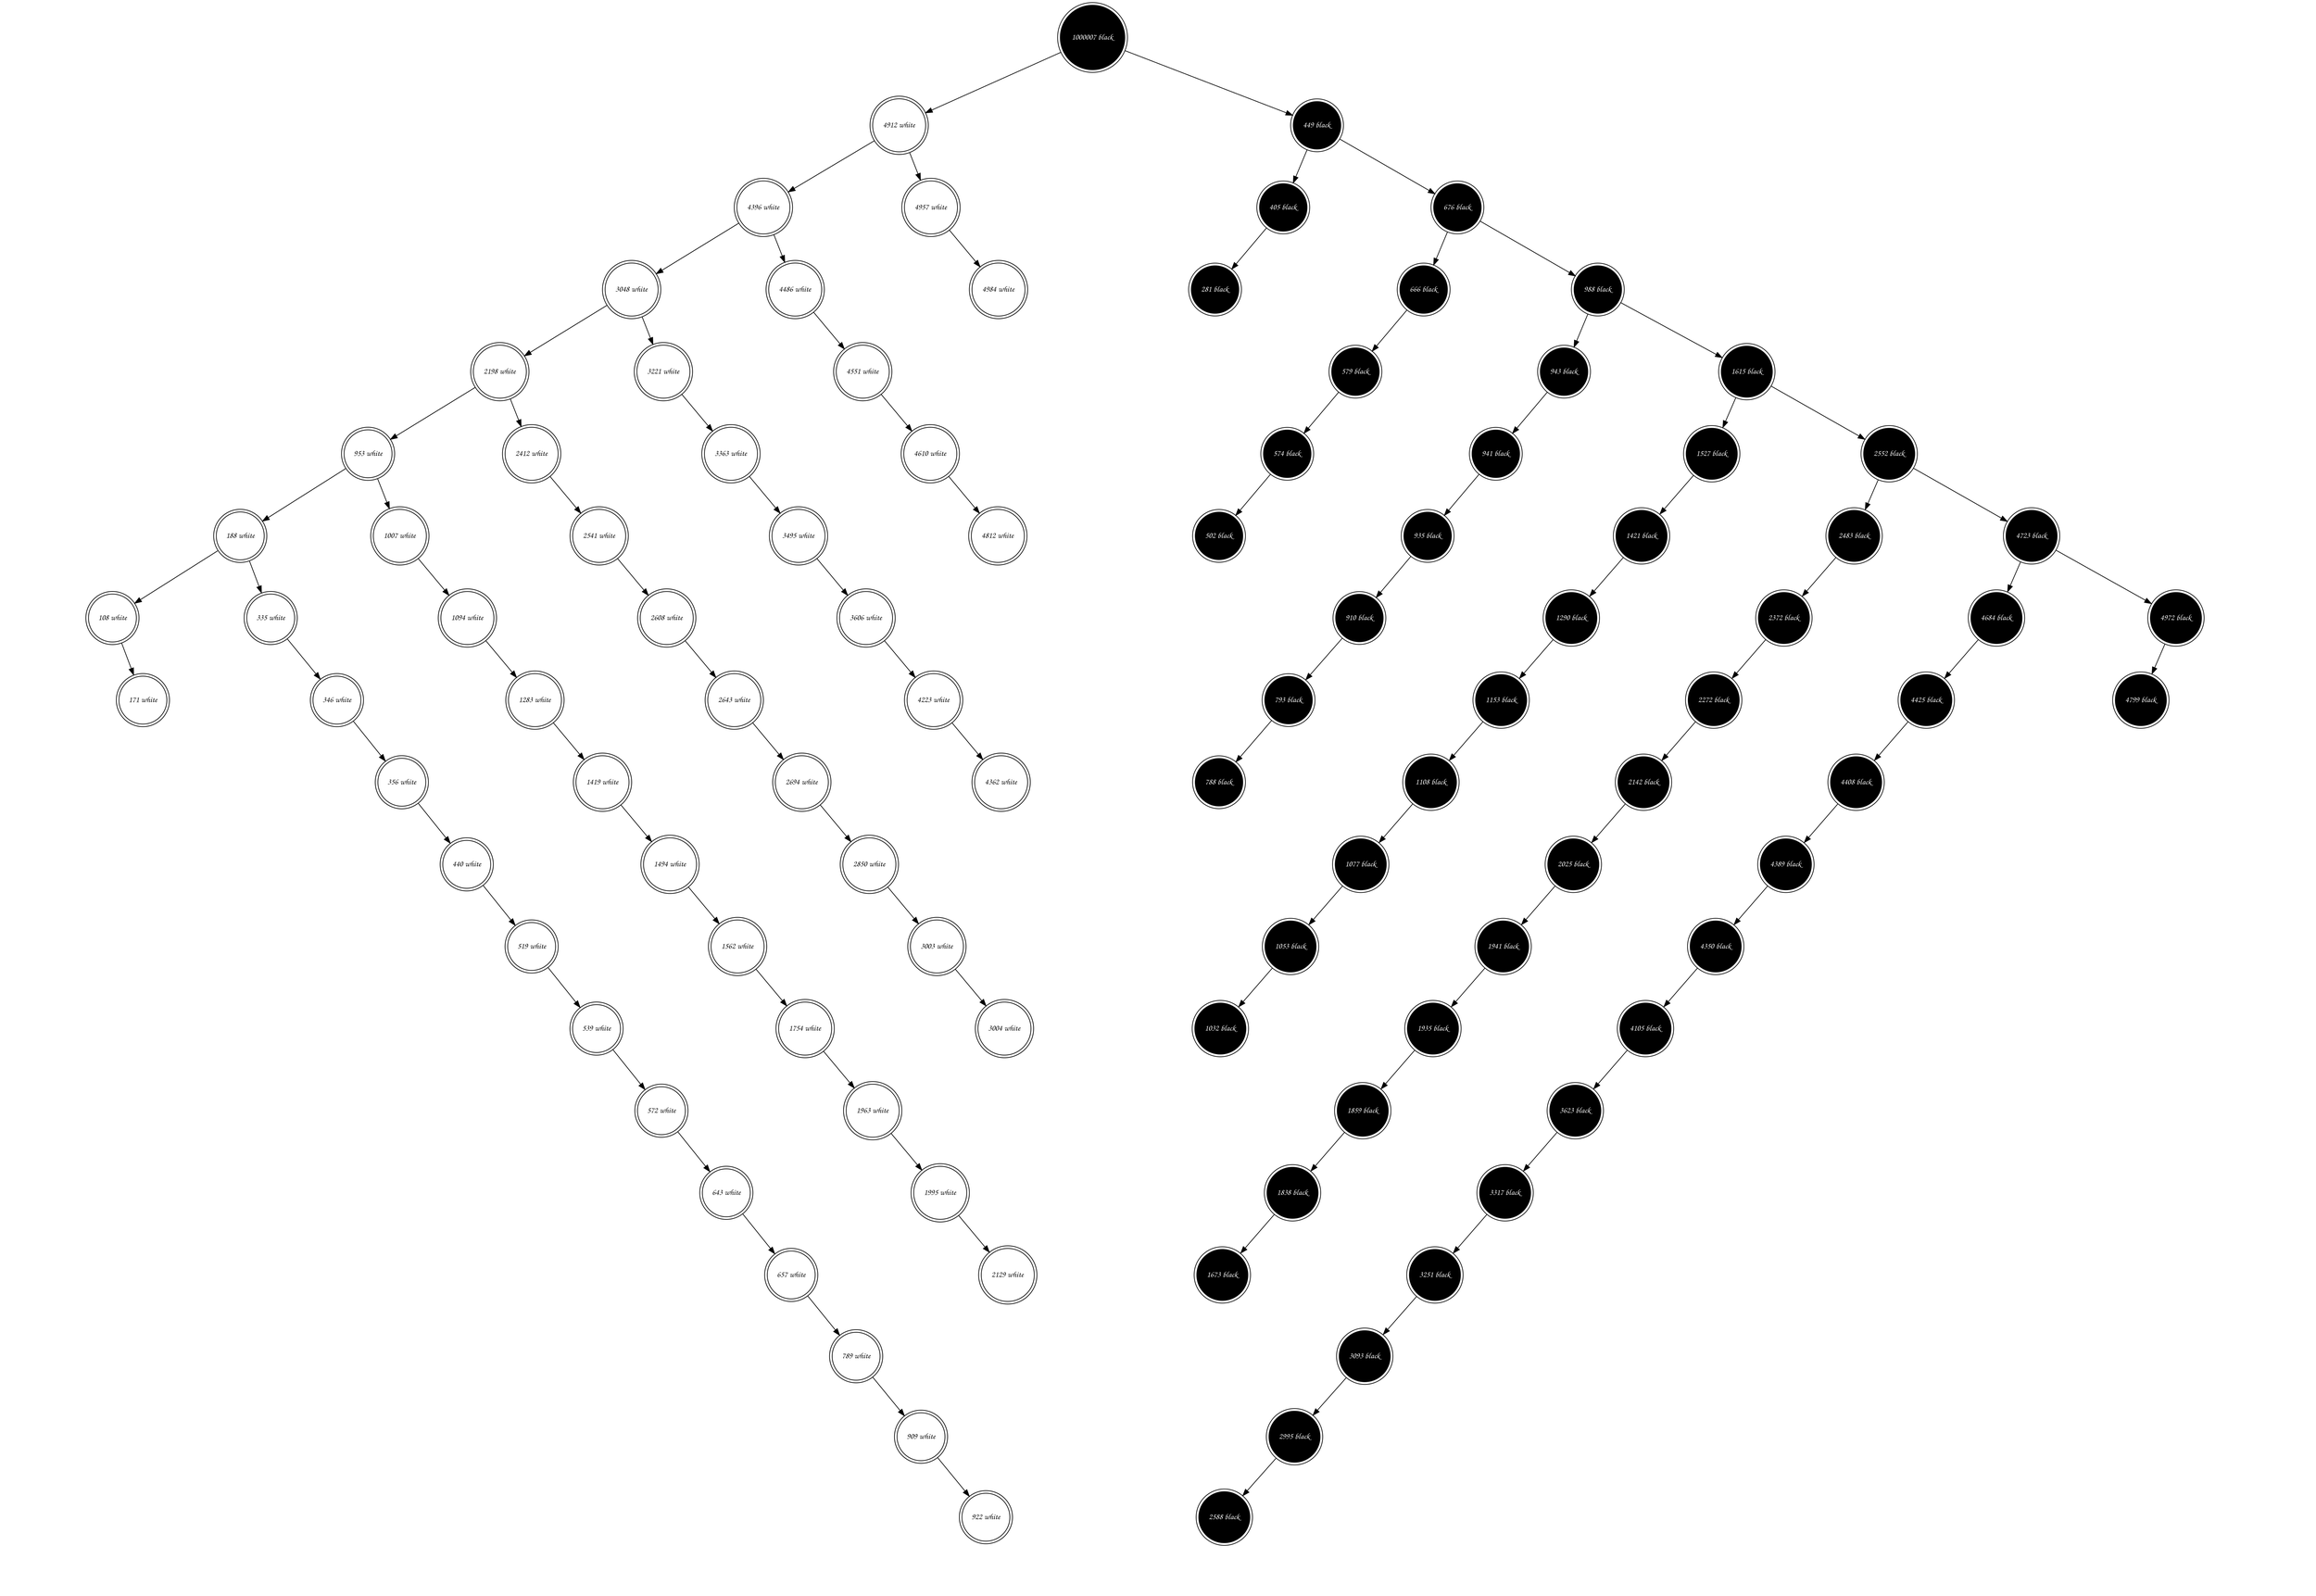 digraph arbre {
	ordering = out;
	splines = false;
	"1000007 black" [style=filled, fillcolor="black", fontcolor="white", fontsize=12, shape=doublecircle, fontname="Comic Sans MS"];
	"4912 white" [style=filled, fillcolor="white", fontcolor="black", fontsize=12, shape=doublecircle, fontname="Comic Sans MS"];
	"1000007 black" -> "4912 white";
  "NIL0" [style=invis];
  "1000007 black" -> "NIL0" [style=invis];
	"449 black" [style=filled, fillcolor="black", fontcolor="white", fontsize=12, shape=doublecircle, fontname="Comic Sans MS"];
	"1000007 black" -> "449 black";
	"4912 white" [style=filled, fillcolor="white", fontcolor="black", fontsize=12, shape=doublecircle, fontname="Comic Sans MS"];
	"4396 white" [style=filled, fillcolor="white", fontcolor="black", fontsize=12, shape=doublecircle, fontname="Comic Sans MS"];
	"4912 white" -> "4396 white";
  "NIL1" [style=invis];
  "4912 white" -> "NIL1" [style=invis];
	"4957 white" [style=filled, fillcolor="white", fontcolor="black", fontsize=12, shape=doublecircle, fontname="Comic Sans MS"];
	"4912 white" -> "4957 white";
	"4396 white" [style=filled, fillcolor="white", fontcolor="black", fontsize=12, shape=doublecircle, fontname="Comic Sans MS"];
	"3048 white" [style=filled, fillcolor="white", fontcolor="black", fontsize=12, shape=doublecircle, fontname="Comic Sans MS"];
	"4396 white" -> "3048 white";
  "NIL2" [style=invis];
  "4396 white" -> "NIL2" [style=invis];
	"4486 white" [style=filled, fillcolor="white", fontcolor="black", fontsize=12, shape=doublecircle, fontname="Comic Sans MS"];
	"4396 white" -> "4486 white";
	"3048 white" [style=filled, fillcolor="white", fontcolor="black", fontsize=12, shape=doublecircle, fontname="Comic Sans MS"];
	"2198 white" [style=filled, fillcolor="white", fontcolor="black", fontsize=12, shape=doublecircle, fontname="Comic Sans MS"];
	"3048 white" -> "2198 white";
  "NIL3" [style=invis];
  "3048 white" -> "NIL3" [style=invis];
	"3221 white" [style=filled, fillcolor="white", fontcolor="black", fontsize=12, shape=doublecircle, fontname="Comic Sans MS"];
	"3048 white" -> "3221 white";
	"2198 white" [style=filled, fillcolor="white", fontcolor="black", fontsize=12, shape=doublecircle, fontname="Comic Sans MS"];
	"953 white" [style=filled, fillcolor="white", fontcolor="black", fontsize=12, shape=doublecircle, fontname="Comic Sans MS"];
	"2198 white" -> "953 white";
  "NIL4" [style=invis];
  "2198 white" -> "NIL4" [style=invis];
	"2412 white" [style=filled, fillcolor="white", fontcolor="black", fontsize=12, shape=doublecircle, fontname="Comic Sans MS"];
	"2198 white" -> "2412 white";
	"953 white" [style=filled, fillcolor="white", fontcolor="black", fontsize=12, shape=doublecircle, fontname="Comic Sans MS"];
	"188 white" [style=filled, fillcolor="white", fontcolor="black", fontsize=12, shape=doublecircle, fontname="Comic Sans MS"];
	"953 white" -> "188 white";
  "NIL5" [style=invis];
  "953 white" -> "NIL5" [style=invis];
	"1007 white" [style=filled, fillcolor="white", fontcolor="black", fontsize=12, shape=doublecircle, fontname="Comic Sans MS"];
	"953 white" -> "1007 white";
	"188 white" [style=filled, fillcolor="white", fontcolor="black", fontsize=12, shape=doublecircle, fontname="Comic Sans MS"];
	"108 white" [style=filled, fillcolor="white", fontcolor="black", fontsize=12, shape=doublecircle, fontname="Comic Sans MS"];
	"188 white" -> "108 white";
  "NIL6" [style=invis];
  "188 white" -> "NIL6" [style=invis];
	"335 white" [style=filled, fillcolor="white", fontcolor="black", fontsize=12, shape=doublecircle, fontname="Comic Sans MS"];
	"188 white" -> "335 white";
	"108 white" [style=filled, fillcolor="white", fontcolor="black", fontsize=12, shape=doublecircle, fontname="Comic Sans MS"];
	"NIL7" [style=invis];
	"108 white" -> "NIL7" [style=invis];
  "NIL8" [style=invis];
  "108 white" -> "NIL8" [style=invis];
	"171 white" [style=filled, fillcolor="white", fontcolor="black", fontsize=12, shape=doublecircle, fontname="Comic Sans MS"];
	"108 white" -> "171 white";
	"171 white" [style=filled, fillcolor="white", fontcolor="black", fontsize=12, shape=doublecircle, fontname="Comic Sans MS"];
	"NIL9" [style=invis];
	"171 white" -> "NIL9" [style=invis];
  "NIL10" [style=invis];
  "171 white" -> "NIL10" [style=invis];
"NIL11" [style=invis];
"171 white" -> "NIL11" [style=invis];
	"335 white" [style=filled, fillcolor="white", fontcolor="black", fontsize=12, shape=doublecircle, fontname="Comic Sans MS"];
	"NIL12" [style=invis];
	"335 white" -> "NIL12" [style=invis];
  "NIL13" [style=invis];
  "335 white" -> "NIL13" [style=invis];
	"346 white" [style=filled, fillcolor="white", fontcolor="black", fontsize=12, shape=doublecircle, fontname="Comic Sans MS"];
	"335 white" -> "346 white";
	"346 white" [style=filled, fillcolor="white", fontcolor="black", fontsize=12, shape=doublecircle, fontname="Comic Sans MS"];
	"NIL14" [style=invis];
	"346 white" -> "NIL14" [style=invis];
  "NIL15" [style=invis];
  "346 white" -> "NIL15" [style=invis];
	"356 white" [style=filled, fillcolor="white", fontcolor="black", fontsize=12, shape=doublecircle, fontname="Comic Sans MS"];
	"346 white" -> "356 white";
	"356 white" [style=filled, fillcolor="white", fontcolor="black", fontsize=12, shape=doublecircle, fontname="Comic Sans MS"];
	"NIL16" [style=invis];
	"356 white" -> "NIL16" [style=invis];
  "NIL17" [style=invis];
  "356 white" -> "NIL17" [style=invis];
	"440 white" [style=filled, fillcolor="white", fontcolor="black", fontsize=12, shape=doublecircle, fontname="Comic Sans MS"];
	"356 white" -> "440 white";
	"440 white" [style=filled, fillcolor="white", fontcolor="black", fontsize=12, shape=doublecircle, fontname="Comic Sans MS"];
	"NIL18" [style=invis];
	"440 white" -> "NIL18" [style=invis];
  "NIL19" [style=invis];
  "440 white" -> "NIL19" [style=invis];
	"519 white" [style=filled, fillcolor="white", fontcolor="black", fontsize=12, shape=doublecircle, fontname="Comic Sans MS"];
	"440 white" -> "519 white";
	"519 white" [style=filled, fillcolor="white", fontcolor="black", fontsize=12, shape=doublecircle, fontname="Comic Sans MS"];
	"NIL20" [style=invis];
	"519 white" -> "NIL20" [style=invis];
  "NIL21" [style=invis];
  "519 white" -> "NIL21" [style=invis];
	"539 white" [style=filled, fillcolor="white", fontcolor="black", fontsize=12, shape=doublecircle, fontname="Comic Sans MS"];
	"519 white" -> "539 white";
	"539 white" [style=filled, fillcolor="white", fontcolor="black", fontsize=12, shape=doublecircle, fontname="Comic Sans MS"];
	"NIL22" [style=invis];
	"539 white" -> "NIL22" [style=invis];
  "NIL23" [style=invis];
  "539 white" -> "NIL23" [style=invis];
	"572 white" [style=filled, fillcolor="white", fontcolor="black", fontsize=12, shape=doublecircle, fontname="Comic Sans MS"];
	"539 white" -> "572 white";
	"572 white" [style=filled, fillcolor="white", fontcolor="black", fontsize=12, shape=doublecircle, fontname="Comic Sans MS"];
	"NIL24" [style=invis];
	"572 white" -> "NIL24" [style=invis];
  "NIL25" [style=invis];
  "572 white" -> "NIL25" [style=invis];
	"643 white" [style=filled, fillcolor="white", fontcolor="black", fontsize=12, shape=doublecircle, fontname="Comic Sans MS"];
	"572 white" -> "643 white";
	"643 white" [style=filled, fillcolor="white", fontcolor="black", fontsize=12, shape=doublecircle, fontname="Comic Sans MS"];
	"NIL26" [style=invis];
	"643 white" -> "NIL26" [style=invis];
  "NIL27" [style=invis];
  "643 white" -> "NIL27" [style=invis];
	"657 white" [style=filled, fillcolor="white", fontcolor="black", fontsize=12, shape=doublecircle, fontname="Comic Sans MS"];
	"643 white" -> "657 white";
	"657 white" [style=filled, fillcolor="white", fontcolor="black", fontsize=12, shape=doublecircle, fontname="Comic Sans MS"];
	"NIL28" [style=invis];
	"657 white" -> "NIL28" [style=invis];
  "NIL29" [style=invis];
  "657 white" -> "NIL29" [style=invis];
	"789 white" [style=filled, fillcolor="white", fontcolor="black", fontsize=12, shape=doublecircle, fontname="Comic Sans MS"];
	"657 white" -> "789 white";
	"789 white" [style=filled, fillcolor="white", fontcolor="black", fontsize=12, shape=doublecircle, fontname="Comic Sans MS"];
	"NIL30" [style=invis];
	"789 white" -> "NIL30" [style=invis];
  "NIL31" [style=invis];
  "789 white" -> "NIL31" [style=invis];
	"909 white" [style=filled, fillcolor="white", fontcolor="black", fontsize=12, shape=doublecircle, fontname="Comic Sans MS"];
	"789 white" -> "909 white";
	"909 white" [style=filled, fillcolor="white", fontcolor="black", fontsize=12, shape=doublecircle, fontname="Comic Sans MS"];
	"NIL32" [style=invis];
	"909 white" -> "NIL32" [style=invis];
  "NIL33" [style=invis];
  "909 white" -> "NIL33" [style=invis];
	"922 white" [style=filled, fillcolor="white", fontcolor="black", fontsize=12, shape=doublecircle, fontname="Comic Sans MS"];
	"909 white" -> "922 white";
	"922 white" [style=filled, fillcolor="white", fontcolor="black", fontsize=12, shape=doublecircle, fontname="Comic Sans MS"];
	"NIL34" [style=invis];
	"922 white" -> "NIL34" [style=invis];
  "NIL35" [style=invis];
  "922 white" -> "NIL35" [style=invis];
"NIL36" [style=invis];
"922 white" -> "NIL36" [style=invis];
	"1007 white" [style=filled, fillcolor="white", fontcolor="black", fontsize=12, shape=doublecircle, fontname="Comic Sans MS"];
	"NIL37" [style=invis];
	"1007 white" -> "NIL37" [style=invis];
  "NIL38" [style=invis];
  "1007 white" -> "NIL38" [style=invis];
	"1094 white" [style=filled, fillcolor="white", fontcolor="black", fontsize=12, shape=doublecircle, fontname="Comic Sans MS"];
	"1007 white" -> "1094 white";
	"1094 white" [style=filled, fillcolor="white", fontcolor="black", fontsize=12, shape=doublecircle, fontname="Comic Sans MS"];
	"NIL39" [style=invis];
	"1094 white" -> "NIL39" [style=invis];
  "NIL40" [style=invis];
  "1094 white" -> "NIL40" [style=invis];
	"1283 white" [style=filled, fillcolor="white", fontcolor="black", fontsize=12, shape=doublecircle, fontname="Comic Sans MS"];
	"1094 white" -> "1283 white";
	"1283 white" [style=filled, fillcolor="white", fontcolor="black", fontsize=12, shape=doublecircle, fontname="Comic Sans MS"];
	"NIL41" [style=invis];
	"1283 white" -> "NIL41" [style=invis];
  "NIL42" [style=invis];
  "1283 white" -> "NIL42" [style=invis];
	"1419 white" [style=filled, fillcolor="white", fontcolor="black", fontsize=12, shape=doublecircle, fontname="Comic Sans MS"];
	"1283 white" -> "1419 white";
	"1419 white" [style=filled, fillcolor="white", fontcolor="black", fontsize=12, shape=doublecircle, fontname="Comic Sans MS"];
	"NIL43" [style=invis];
	"1419 white" -> "NIL43" [style=invis];
  "NIL44" [style=invis];
  "1419 white" -> "NIL44" [style=invis];
	"1494 white" [style=filled, fillcolor="white", fontcolor="black", fontsize=12, shape=doublecircle, fontname="Comic Sans MS"];
	"1419 white" -> "1494 white";
	"1494 white" [style=filled, fillcolor="white", fontcolor="black", fontsize=12, shape=doublecircle, fontname="Comic Sans MS"];
	"NIL45" [style=invis];
	"1494 white" -> "NIL45" [style=invis];
  "NIL46" [style=invis];
  "1494 white" -> "NIL46" [style=invis];
	"1562 white" [style=filled, fillcolor="white", fontcolor="black", fontsize=12, shape=doublecircle, fontname="Comic Sans MS"];
	"1494 white" -> "1562 white";
	"1562 white" [style=filled, fillcolor="white", fontcolor="black", fontsize=12, shape=doublecircle, fontname="Comic Sans MS"];
	"NIL47" [style=invis];
	"1562 white" -> "NIL47" [style=invis];
  "NIL48" [style=invis];
  "1562 white" -> "NIL48" [style=invis];
	"1754 white" [style=filled, fillcolor="white", fontcolor="black", fontsize=12, shape=doublecircle, fontname="Comic Sans MS"];
	"1562 white" -> "1754 white";
	"1754 white" [style=filled, fillcolor="white", fontcolor="black", fontsize=12, shape=doublecircle, fontname="Comic Sans MS"];
	"NIL49" [style=invis];
	"1754 white" -> "NIL49" [style=invis];
  "NIL50" [style=invis];
  "1754 white" -> "NIL50" [style=invis];
	"1963 white" [style=filled, fillcolor="white", fontcolor="black", fontsize=12, shape=doublecircle, fontname="Comic Sans MS"];
	"1754 white" -> "1963 white";
	"1963 white" [style=filled, fillcolor="white", fontcolor="black", fontsize=12, shape=doublecircle, fontname="Comic Sans MS"];
	"NIL51" [style=invis];
	"1963 white" -> "NIL51" [style=invis];
  "NIL52" [style=invis];
  "1963 white" -> "NIL52" [style=invis];
	"1995 white" [style=filled, fillcolor="white", fontcolor="black", fontsize=12, shape=doublecircle, fontname="Comic Sans MS"];
	"1963 white" -> "1995 white";
	"1995 white" [style=filled, fillcolor="white", fontcolor="black", fontsize=12, shape=doublecircle, fontname="Comic Sans MS"];
	"NIL53" [style=invis];
	"1995 white" -> "NIL53" [style=invis];
  "NIL54" [style=invis];
  "1995 white" -> "NIL54" [style=invis];
	"2129 white" [style=filled, fillcolor="white", fontcolor="black", fontsize=12, shape=doublecircle, fontname="Comic Sans MS"];
	"1995 white" -> "2129 white";
	"2129 white" [style=filled, fillcolor="white", fontcolor="black", fontsize=12, shape=doublecircle, fontname="Comic Sans MS"];
	"NIL55" [style=invis];
	"2129 white" -> "NIL55" [style=invis];
  "NIL56" [style=invis];
  "2129 white" -> "NIL56" [style=invis];
"NIL57" [style=invis];
"2129 white" -> "NIL57" [style=invis];
	"2412 white" [style=filled, fillcolor="white", fontcolor="black", fontsize=12, shape=doublecircle, fontname="Comic Sans MS"];
	"NIL58" [style=invis];
	"2412 white" -> "NIL58" [style=invis];
  "NIL59" [style=invis];
  "2412 white" -> "NIL59" [style=invis];
	"2541 white" [style=filled, fillcolor="white", fontcolor="black", fontsize=12, shape=doublecircle, fontname="Comic Sans MS"];
	"2412 white" -> "2541 white";
	"2541 white" [style=filled, fillcolor="white", fontcolor="black", fontsize=12, shape=doublecircle, fontname="Comic Sans MS"];
	"NIL60" [style=invis];
	"2541 white" -> "NIL60" [style=invis];
  "NIL61" [style=invis];
  "2541 white" -> "NIL61" [style=invis];
	"2608 white" [style=filled, fillcolor="white", fontcolor="black", fontsize=12, shape=doublecircle, fontname="Comic Sans MS"];
	"2541 white" -> "2608 white";
	"2608 white" [style=filled, fillcolor="white", fontcolor="black", fontsize=12, shape=doublecircle, fontname="Comic Sans MS"];
	"NIL62" [style=invis];
	"2608 white" -> "NIL62" [style=invis];
  "NIL63" [style=invis];
  "2608 white" -> "NIL63" [style=invis];
	"2643 white" [style=filled, fillcolor="white", fontcolor="black", fontsize=12, shape=doublecircle, fontname="Comic Sans MS"];
	"2608 white" -> "2643 white";
	"2643 white" [style=filled, fillcolor="white", fontcolor="black", fontsize=12, shape=doublecircle, fontname="Comic Sans MS"];
	"NIL64" [style=invis];
	"2643 white" -> "NIL64" [style=invis];
  "NIL65" [style=invis];
  "2643 white" -> "NIL65" [style=invis];
	"2694 white" [style=filled, fillcolor="white", fontcolor="black", fontsize=12, shape=doublecircle, fontname="Comic Sans MS"];
	"2643 white" -> "2694 white";
	"2694 white" [style=filled, fillcolor="white", fontcolor="black", fontsize=12, shape=doublecircle, fontname="Comic Sans MS"];
	"NIL66" [style=invis];
	"2694 white" -> "NIL66" [style=invis];
  "NIL67" [style=invis];
  "2694 white" -> "NIL67" [style=invis];
	"2850 white" [style=filled, fillcolor="white", fontcolor="black", fontsize=12, shape=doublecircle, fontname="Comic Sans MS"];
	"2694 white" -> "2850 white";
	"2850 white" [style=filled, fillcolor="white", fontcolor="black", fontsize=12, shape=doublecircle, fontname="Comic Sans MS"];
	"NIL68" [style=invis];
	"2850 white" -> "NIL68" [style=invis];
  "NIL69" [style=invis];
  "2850 white" -> "NIL69" [style=invis];
	"3003 white" [style=filled, fillcolor="white", fontcolor="black", fontsize=12, shape=doublecircle, fontname="Comic Sans MS"];
	"2850 white" -> "3003 white";
	"3003 white" [style=filled, fillcolor="white", fontcolor="black", fontsize=12, shape=doublecircle, fontname="Comic Sans MS"];
	"NIL70" [style=invis];
	"3003 white" -> "NIL70" [style=invis];
  "NIL71" [style=invis];
  "3003 white" -> "NIL71" [style=invis];
	"3004 white" [style=filled, fillcolor="white", fontcolor="black", fontsize=12, shape=doublecircle, fontname="Comic Sans MS"];
	"3003 white" -> "3004 white";
	"3004 white" [style=filled, fillcolor="white", fontcolor="black", fontsize=12, shape=doublecircle, fontname="Comic Sans MS"];
	"NIL72" [style=invis];
	"3004 white" -> "NIL72" [style=invis];
  "NIL73" [style=invis];
  "3004 white" -> "NIL73" [style=invis];
"NIL74" [style=invis];
"3004 white" -> "NIL74" [style=invis];
	"3221 white" [style=filled, fillcolor="white", fontcolor="black", fontsize=12, shape=doublecircle, fontname="Comic Sans MS"];
	"NIL75" [style=invis];
	"3221 white" -> "NIL75" [style=invis];
  "NIL76" [style=invis];
  "3221 white" -> "NIL76" [style=invis];
	"3363 white" [style=filled, fillcolor="white", fontcolor="black", fontsize=12, shape=doublecircle, fontname="Comic Sans MS"];
	"3221 white" -> "3363 white";
	"3363 white" [style=filled, fillcolor="white", fontcolor="black", fontsize=12, shape=doublecircle, fontname="Comic Sans MS"];
	"NIL77" [style=invis];
	"3363 white" -> "NIL77" [style=invis];
  "NIL78" [style=invis];
  "3363 white" -> "NIL78" [style=invis];
	"3495 white" [style=filled, fillcolor="white", fontcolor="black", fontsize=12, shape=doublecircle, fontname="Comic Sans MS"];
	"3363 white" -> "3495 white";
	"3495 white" [style=filled, fillcolor="white", fontcolor="black", fontsize=12, shape=doublecircle, fontname="Comic Sans MS"];
	"NIL79" [style=invis];
	"3495 white" -> "NIL79" [style=invis];
  "NIL80" [style=invis];
  "3495 white" -> "NIL80" [style=invis];
	"3606 white" [style=filled, fillcolor="white", fontcolor="black", fontsize=12, shape=doublecircle, fontname="Comic Sans MS"];
	"3495 white" -> "3606 white";
	"3606 white" [style=filled, fillcolor="white", fontcolor="black", fontsize=12, shape=doublecircle, fontname="Comic Sans MS"];
	"NIL81" [style=invis];
	"3606 white" -> "NIL81" [style=invis];
  "NIL82" [style=invis];
  "3606 white" -> "NIL82" [style=invis];
	"4223 white" [style=filled, fillcolor="white", fontcolor="black", fontsize=12, shape=doublecircle, fontname="Comic Sans MS"];
	"3606 white" -> "4223 white";
	"4223 white" [style=filled, fillcolor="white", fontcolor="black", fontsize=12, shape=doublecircle, fontname="Comic Sans MS"];
	"NIL83" [style=invis];
	"4223 white" -> "NIL83" [style=invis];
  "NIL84" [style=invis];
  "4223 white" -> "NIL84" [style=invis];
	"4362 white" [style=filled, fillcolor="white", fontcolor="black", fontsize=12, shape=doublecircle, fontname="Comic Sans MS"];
	"4223 white" -> "4362 white";
	"4362 white" [style=filled, fillcolor="white", fontcolor="black", fontsize=12, shape=doublecircle, fontname="Comic Sans MS"];
	"NIL85" [style=invis];
	"4362 white" -> "NIL85" [style=invis];
  "NIL86" [style=invis];
  "4362 white" -> "NIL86" [style=invis];
"NIL87" [style=invis];
"4362 white" -> "NIL87" [style=invis];
	"4486 white" [style=filled, fillcolor="white", fontcolor="black", fontsize=12, shape=doublecircle, fontname="Comic Sans MS"];
	"NIL88" [style=invis];
	"4486 white" -> "NIL88" [style=invis];
  "NIL89" [style=invis];
  "4486 white" -> "NIL89" [style=invis];
	"4551 white" [style=filled, fillcolor="white", fontcolor="black", fontsize=12, shape=doublecircle, fontname="Comic Sans MS"];
	"4486 white" -> "4551 white";
	"4551 white" [style=filled, fillcolor="white", fontcolor="black", fontsize=12, shape=doublecircle, fontname="Comic Sans MS"];
	"NIL90" [style=invis];
	"4551 white" -> "NIL90" [style=invis];
  "NIL91" [style=invis];
  "4551 white" -> "NIL91" [style=invis];
	"4610 white" [style=filled, fillcolor="white", fontcolor="black", fontsize=12, shape=doublecircle, fontname="Comic Sans MS"];
	"4551 white" -> "4610 white";
	"4610 white" [style=filled, fillcolor="white", fontcolor="black", fontsize=12, shape=doublecircle, fontname="Comic Sans MS"];
	"NIL92" [style=invis];
	"4610 white" -> "NIL92" [style=invis];
  "NIL93" [style=invis];
  "4610 white" -> "NIL93" [style=invis];
	"4812 white" [style=filled, fillcolor="white", fontcolor="black", fontsize=12, shape=doublecircle, fontname="Comic Sans MS"];
	"4610 white" -> "4812 white";
	"4812 white" [style=filled, fillcolor="white", fontcolor="black", fontsize=12, shape=doublecircle, fontname="Comic Sans MS"];
	"NIL94" [style=invis];
	"4812 white" -> "NIL94" [style=invis];
  "NIL95" [style=invis];
  "4812 white" -> "NIL95" [style=invis];
"NIL96" [style=invis];
"4812 white" -> "NIL96" [style=invis];
	"4957 white" [style=filled, fillcolor="white", fontcolor="black", fontsize=12, shape=doublecircle, fontname="Comic Sans MS"];
	"NIL97" [style=invis];
	"4957 white" -> "NIL97" [style=invis];
  "NIL98" [style=invis];
  "4957 white" -> "NIL98" [style=invis];
	"4984 white" [style=filled, fillcolor="white", fontcolor="black", fontsize=12, shape=doublecircle, fontname="Comic Sans MS"];
	"4957 white" -> "4984 white";
	"4984 white" [style=filled, fillcolor="white", fontcolor="black", fontsize=12, shape=doublecircle, fontname="Comic Sans MS"];
	"NIL99" [style=invis];
	"4984 white" -> "NIL99" [style=invis];
  "NIL100" [style=invis];
  "4984 white" -> "NIL100" [style=invis];
"NIL101" [style=invis];
"4984 white" -> "NIL101" [style=invis];
	"449 black" [style=filled, fillcolor="black", fontcolor="white", fontsize=12, shape=doublecircle, fontname="Comic Sans MS"];
	"405 black" [style=filled, fillcolor="black", fontcolor="white", fontsize=12, shape=doublecircle, fontname="Comic Sans MS"];
	"449 black" -> "405 black";
  "NIL102" [style=invis];
  "449 black" -> "NIL102" [style=invis];
	"676 black" [style=filled, fillcolor="black", fontcolor="white", fontsize=12, shape=doublecircle, fontname="Comic Sans MS"];
	"449 black" -> "676 black";
	"405 black" [style=filled, fillcolor="black", fontcolor="white", fontsize=12, shape=doublecircle, fontname="Comic Sans MS"];
	"281 black" [style=filled, fillcolor="black", fontcolor="white", fontsize=12, shape=doublecircle, fontname="Comic Sans MS"];
	"405 black" -> "281 black";
  "NIL103" [style=invis];
  "405 black" -> "NIL103" [style=invis];
"NIL104" [style=invis];
"405 black" -> "NIL104" [style=invis];
	"281 black" [style=filled, fillcolor="black", fontcolor="white", fontsize=12, shape=doublecircle, fontname="Comic Sans MS"];
	"NIL105" [style=invis];
	"281 black" -> "NIL105" [style=invis];
  "NIL106" [style=invis];
  "281 black" -> "NIL106" [style=invis];
"NIL107" [style=invis];
"281 black" -> "NIL107" [style=invis];
	"676 black" [style=filled, fillcolor="black", fontcolor="white", fontsize=12, shape=doublecircle, fontname="Comic Sans MS"];
	"666 black" [style=filled, fillcolor="black", fontcolor="white", fontsize=12, shape=doublecircle, fontname="Comic Sans MS"];
	"676 black" -> "666 black";
  "NIL108" [style=invis];
  "676 black" -> "NIL108" [style=invis];
	"988 black" [style=filled, fillcolor="black", fontcolor="white", fontsize=12, shape=doublecircle, fontname="Comic Sans MS"];
	"676 black" -> "988 black";
	"666 black" [style=filled, fillcolor="black", fontcolor="white", fontsize=12, shape=doublecircle, fontname="Comic Sans MS"];
	"579 black" [style=filled, fillcolor="black", fontcolor="white", fontsize=12, shape=doublecircle, fontname="Comic Sans MS"];
	"666 black" -> "579 black";
  "NIL109" [style=invis];
  "666 black" -> "NIL109" [style=invis];
"NIL110" [style=invis];
"666 black" -> "NIL110" [style=invis];
	"579 black" [style=filled, fillcolor="black", fontcolor="white", fontsize=12, shape=doublecircle, fontname="Comic Sans MS"];
	"574 black" [style=filled, fillcolor="black", fontcolor="white", fontsize=12, shape=doublecircle, fontname="Comic Sans MS"];
	"579 black" -> "574 black";
  "NIL111" [style=invis];
  "579 black" -> "NIL111" [style=invis];
"NIL112" [style=invis];
"579 black" -> "NIL112" [style=invis];
	"574 black" [style=filled, fillcolor="black", fontcolor="white", fontsize=12, shape=doublecircle, fontname="Comic Sans MS"];
	"502 black" [style=filled, fillcolor="black", fontcolor="white", fontsize=12, shape=doublecircle, fontname="Comic Sans MS"];
	"574 black" -> "502 black";
  "NIL113" [style=invis];
  "574 black" -> "NIL113" [style=invis];
"NIL114" [style=invis];
"574 black" -> "NIL114" [style=invis];
	"502 black" [style=filled, fillcolor="black", fontcolor="white", fontsize=12, shape=doublecircle, fontname="Comic Sans MS"];
	"NIL115" [style=invis];
	"502 black" -> "NIL115" [style=invis];
  "NIL116" [style=invis];
  "502 black" -> "NIL116" [style=invis];
"NIL117" [style=invis];
"502 black" -> "NIL117" [style=invis];
	"988 black" [style=filled, fillcolor="black", fontcolor="white", fontsize=12, shape=doublecircle, fontname="Comic Sans MS"];
	"943 black" [style=filled, fillcolor="black", fontcolor="white", fontsize=12, shape=doublecircle, fontname="Comic Sans MS"];
	"988 black" -> "943 black";
  "NIL118" [style=invis];
  "988 black" -> "NIL118" [style=invis];
	"1615 black" [style=filled, fillcolor="black", fontcolor="white", fontsize=12, shape=doublecircle, fontname="Comic Sans MS"];
	"988 black" -> "1615 black";
	"943 black" [style=filled, fillcolor="black", fontcolor="white", fontsize=12, shape=doublecircle, fontname="Comic Sans MS"];
	"941 black" [style=filled, fillcolor="black", fontcolor="white", fontsize=12, shape=doublecircle, fontname="Comic Sans MS"];
	"943 black" -> "941 black";
  "NIL119" [style=invis];
  "943 black" -> "NIL119" [style=invis];
"NIL120" [style=invis];
"943 black" -> "NIL120" [style=invis];
	"941 black" [style=filled, fillcolor="black", fontcolor="white", fontsize=12, shape=doublecircle, fontname="Comic Sans MS"];
	"935 black" [style=filled, fillcolor="black", fontcolor="white", fontsize=12, shape=doublecircle, fontname="Comic Sans MS"];
	"941 black" -> "935 black";
  "NIL121" [style=invis];
  "941 black" -> "NIL121" [style=invis];
"NIL122" [style=invis];
"941 black" -> "NIL122" [style=invis];
	"935 black" [style=filled, fillcolor="black", fontcolor="white", fontsize=12, shape=doublecircle, fontname="Comic Sans MS"];
	"910 black" [style=filled, fillcolor="black", fontcolor="white", fontsize=12, shape=doublecircle, fontname="Comic Sans MS"];
	"935 black" -> "910 black";
  "NIL123" [style=invis];
  "935 black" -> "NIL123" [style=invis];
"NIL124" [style=invis];
"935 black" -> "NIL124" [style=invis];
	"910 black" [style=filled, fillcolor="black", fontcolor="white", fontsize=12, shape=doublecircle, fontname="Comic Sans MS"];
	"793 black" [style=filled, fillcolor="black", fontcolor="white", fontsize=12, shape=doublecircle, fontname="Comic Sans MS"];
	"910 black" -> "793 black";
  "NIL125" [style=invis];
  "910 black" -> "NIL125" [style=invis];
"NIL126" [style=invis];
"910 black" -> "NIL126" [style=invis];
	"793 black" [style=filled, fillcolor="black", fontcolor="white", fontsize=12, shape=doublecircle, fontname="Comic Sans MS"];
	"788 black" [style=filled, fillcolor="black", fontcolor="white", fontsize=12, shape=doublecircle, fontname="Comic Sans MS"];
	"793 black" -> "788 black";
  "NIL127" [style=invis];
  "793 black" -> "NIL127" [style=invis];
"NIL128" [style=invis];
"793 black" -> "NIL128" [style=invis];
	"788 black" [style=filled, fillcolor="black", fontcolor="white", fontsize=12, shape=doublecircle, fontname="Comic Sans MS"];
	"NIL129" [style=invis];
	"788 black" -> "NIL129" [style=invis];
  "NIL130" [style=invis];
  "788 black" -> "NIL130" [style=invis];
"NIL131" [style=invis];
"788 black" -> "NIL131" [style=invis];
	"1615 black" [style=filled, fillcolor="black", fontcolor="white", fontsize=12, shape=doublecircle, fontname="Comic Sans MS"];
	"1527 black" [style=filled, fillcolor="black", fontcolor="white", fontsize=12, shape=doublecircle, fontname="Comic Sans MS"];
	"1615 black" -> "1527 black";
  "NIL132" [style=invis];
  "1615 black" -> "NIL132" [style=invis];
	"2552 black" [style=filled, fillcolor="black", fontcolor="white", fontsize=12, shape=doublecircle, fontname="Comic Sans MS"];
	"1615 black" -> "2552 black";
	"1527 black" [style=filled, fillcolor="black", fontcolor="white", fontsize=12, shape=doublecircle, fontname="Comic Sans MS"];
	"1421 black" [style=filled, fillcolor="black", fontcolor="white", fontsize=12, shape=doublecircle, fontname="Comic Sans MS"];
	"1527 black" -> "1421 black";
  "NIL133" [style=invis];
  "1527 black" -> "NIL133" [style=invis];
"NIL134" [style=invis];
"1527 black" -> "NIL134" [style=invis];
	"1421 black" [style=filled, fillcolor="black", fontcolor="white", fontsize=12, shape=doublecircle, fontname="Comic Sans MS"];
	"1290 black" [style=filled, fillcolor="black", fontcolor="white", fontsize=12, shape=doublecircle, fontname="Comic Sans MS"];
	"1421 black" -> "1290 black";
  "NIL135" [style=invis];
  "1421 black" -> "NIL135" [style=invis];
"NIL136" [style=invis];
"1421 black" -> "NIL136" [style=invis];
	"1290 black" [style=filled, fillcolor="black", fontcolor="white", fontsize=12, shape=doublecircle, fontname="Comic Sans MS"];
	"1153 black" [style=filled, fillcolor="black", fontcolor="white", fontsize=12, shape=doublecircle, fontname="Comic Sans MS"];
	"1290 black" -> "1153 black";
  "NIL137" [style=invis];
  "1290 black" -> "NIL137" [style=invis];
"NIL138" [style=invis];
"1290 black" -> "NIL138" [style=invis];
	"1153 black" [style=filled, fillcolor="black", fontcolor="white", fontsize=12, shape=doublecircle, fontname="Comic Sans MS"];
	"1108 black" [style=filled, fillcolor="black", fontcolor="white", fontsize=12, shape=doublecircle, fontname="Comic Sans MS"];
	"1153 black" -> "1108 black";
  "NIL139" [style=invis];
  "1153 black" -> "NIL139" [style=invis];
"NIL140" [style=invis];
"1153 black" -> "NIL140" [style=invis];
	"1108 black" [style=filled, fillcolor="black", fontcolor="white", fontsize=12, shape=doublecircle, fontname="Comic Sans MS"];
	"1077 black" [style=filled, fillcolor="black", fontcolor="white", fontsize=12, shape=doublecircle, fontname="Comic Sans MS"];
	"1108 black" -> "1077 black";
  "NIL141" [style=invis];
  "1108 black" -> "NIL141" [style=invis];
"NIL142" [style=invis];
"1108 black" -> "NIL142" [style=invis];
	"1077 black" [style=filled, fillcolor="black", fontcolor="white", fontsize=12, shape=doublecircle, fontname="Comic Sans MS"];
	"1053 black" [style=filled, fillcolor="black", fontcolor="white", fontsize=12, shape=doublecircle, fontname="Comic Sans MS"];
	"1077 black" -> "1053 black";
  "NIL143" [style=invis];
  "1077 black" -> "NIL143" [style=invis];
"NIL144" [style=invis];
"1077 black" -> "NIL144" [style=invis];
	"1053 black" [style=filled, fillcolor="black", fontcolor="white", fontsize=12, shape=doublecircle, fontname="Comic Sans MS"];
	"1032 black" [style=filled, fillcolor="black", fontcolor="white", fontsize=12, shape=doublecircle, fontname="Comic Sans MS"];
	"1053 black" -> "1032 black";
  "NIL145" [style=invis];
  "1053 black" -> "NIL145" [style=invis];
"NIL146" [style=invis];
"1053 black" -> "NIL146" [style=invis];
	"1032 black" [style=filled, fillcolor="black", fontcolor="white", fontsize=12, shape=doublecircle, fontname="Comic Sans MS"];
	"NIL147" [style=invis];
	"1032 black" -> "NIL147" [style=invis];
  "NIL148" [style=invis];
  "1032 black" -> "NIL148" [style=invis];
"NIL149" [style=invis];
"1032 black" -> "NIL149" [style=invis];
	"2552 black" [style=filled, fillcolor="black", fontcolor="white", fontsize=12, shape=doublecircle, fontname="Comic Sans MS"];
	"2483 black" [style=filled, fillcolor="black", fontcolor="white", fontsize=12, shape=doublecircle, fontname="Comic Sans MS"];
	"2552 black" -> "2483 black";
  "NIL150" [style=invis];
  "2552 black" -> "NIL150" [style=invis];
	"4723 black" [style=filled, fillcolor="black", fontcolor="white", fontsize=12, shape=doublecircle, fontname="Comic Sans MS"];
	"2552 black" -> "4723 black";
	"2483 black" [style=filled, fillcolor="black", fontcolor="white", fontsize=12, shape=doublecircle, fontname="Comic Sans MS"];
	"2372 black" [style=filled, fillcolor="black", fontcolor="white", fontsize=12, shape=doublecircle, fontname="Comic Sans MS"];
	"2483 black" -> "2372 black";
  "NIL151" [style=invis];
  "2483 black" -> "NIL151" [style=invis];
"NIL152" [style=invis];
"2483 black" -> "NIL152" [style=invis];
	"2372 black" [style=filled, fillcolor="black", fontcolor="white", fontsize=12, shape=doublecircle, fontname="Comic Sans MS"];
	"2272 black" [style=filled, fillcolor="black", fontcolor="white", fontsize=12, shape=doublecircle, fontname="Comic Sans MS"];
	"2372 black" -> "2272 black";
  "NIL153" [style=invis];
  "2372 black" -> "NIL153" [style=invis];
"NIL154" [style=invis];
"2372 black" -> "NIL154" [style=invis];
	"2272 black" [style=filled, fillcolor="black", fontcolor="white", fontsize=12, shape=doublecircle, fontname="Comic Sans MS"];
	"2142 black" [style=filled, fillcolor="black", fontcolor="white", fontsize=12, shape=doublecircle, fontname="Comic Sans MS"];
	"2272 black" -> "2142 black";
  "NIL155" [style=invis];
  "2272 black" -> "NIL155" [style=invis];
"NIL156" [style=invis];
"2272 black" -> "NIL156" [style=invis];
	"2142 black" [style=filled, fillcolor="black", fontcolor="white", fontsize=12, shape=doublecircle, fontname="Comic Sans MS"];
	"2025 black" [style=filled, fillcolor="black", fontcolor="white", fontsize=12, shape=doublecircle, fontname="Comic Sans MS"];
	"2142 black" -> "2025 black";
  "NIL157" [style=invis];
  "2142 black" -> "NIL157" [style=invis];
"NIL158" [style=invis];
"2142 black" -> "NIL158" [style=invis];
	"2025 black" [style=filled, fillcolor="black", fontcolor="white", fontsize=12, shape=doublecircle, fontname="Comic Sans MS"];
	"1941 black" [style=filled, fillcolor="black", fontcolor="white", fontsize=12, shape=doublecircle, fontname="Comic Sans MS"];
	"2025 black" -> "1941 black";
  "NIL159" [style=invis];
  "2025 black" -> "NIL159" [style=invis];
"NIL160" [style=invis];
"2025 black" -> "NIL160" [style=invis];
	"1941 black" [style=filled, fillcolor="black", fontcolor="white", fontsize=12, shape=doublecircle, fontname="Comic Sans MS"];
	"1935 black" [style=filled, fillcolor="black", fontcolor="white", fontsize=12, shape=doublecircle, fontname="Comic Sans MS"];
	"1941 black" -> "1935 black";
  "NIL161" [style=invis];
  "1941 black" -> "NIL161" [style=invis];
"NIL162" [style=invis];
"1941 black" -> "NIL162" [style=invis];
	"1935 black" [style=filled, fillcolor="black", fontcolor="white", fontsize=12, shape=doublecircle, fontname="Comic Sans MS"];
	"1859 black" [style=filled, fillcolor="black", fontcolor="white", fontsize=12, shape=doublecircle, fontname="Comic Sans MS"];
	"1935 black" -> "1859 black";
  "NIL163" [style=invis];
  "1935 black" -> "NIL163" [style=invis];
"NIL164" [style=invis];
"1935 black" -> "NIL164" [style=invis];
	"1859 black" [style=filled, fillcolor="black", fontcolor="white", fontsize=12, shape=doublecircle, fontname="Comic Sans MS"];
	"1838 black" [style=filled, fillcolor="black", fontcolor="white", fontsize=12, shape=doublecircle, fontname="Comic Sans MS"];
	"1859 black" -> "1838 black";
  "NIL165" [style=invis];
  "1859 black" -> "NIL165" [style=invis];
"NIL166" [style=invis];
"1859 black" -> "NIL166" [style=invis];
	"1838 black" [style=filled, fillcolor="black", fontcolor="white", fontsize=12, shape=doublecircle, fontname="Comic Sans MS"];
	"1673 black" [style=filled, fillcolor="black", fontcolor="white", fontsize=12, shape=doublecircle, fontname="Comic Sans MS"];
	"1838 black" -> "1673 black";
  "NIL167" [style=invis];
  "1838 black" -> "NIL167" [style=invis];
"NIL168" [style=invis];
"1838 black" -> "NIL168" [style=invis];
	"1673 black" [style=filled, fillcolor="black", fontcolor="white", fontsize=12, shape=doublecircle, fontname="Comic Sans MS"];
	"NIL169" [style=invis];
	"1673 black" -> "NIL169" [style=invis];
  "NIL170" [style=invis];
  "1673 black" -> "NIL170" [style=invis];
"NIL171" [style=invis];
"1673 black" -> "NIL171" [style=invis];
	"4723 black" [style=filled, fillcolor="black", fontcolor="white", fontsize=12, shape=doublecircle, fontname="Comic Sans MS"];
	"4684 black" [style=filled, fillcolor="black", fontcolor="white", fontsize=12, shape=doublecircle, fontname="Comic Sans MS"];
	"4723 black" -> "4684 black";
  "NIL172" [style=invis];
  "4723 black" -> "NIL172" [style=invis];
	"4972 black" [style=filled, fillcolor="black", fontcolor="white", fontsize=12, shape=doublecircle, fontname="Comic Sans MS"];
	"4723 black" -> "4972 black";
	"4684 black" [style=filled, fillcolor="black", fontcolor="white", fontsize=12, shape=doublecircle, fontname="Comic Sans MS"];
	"4425 black" [style=filled, fillcolor="black", fontcolor="white", fontsize=12, shape=doublecircle, fontname="Comic Sans MS"];
	"4684 black" -> "4425 black";
  "NIL173" [style=invis];
  "4684 black" -> "NIL173" [style=invis];
"NIL174" [style=invis];
"4684 black" -> "NIL174" [style=invis];
	"4425 black" [style=filled, fillcolor="black", fontcolor="white", fontsize=12, shape=doublecircle, fontname="Comic Sans MS"];
	"4408 black" [style=filled, fillcolor="black", fontcolor="white", fontsize=12, shape=doublecircle, fontname="Comic Sans MS"];
	"4425 black" -> "4408 black";
  "NIL175" [style=invis];
  "4425 black" -> "NIL175" [style=invis];
"NIL176" [style=invis];
"4425 black" -> "NIL176" [style=invis];
	"4408 black" [style=filled, fillcolor="black", fontcolor="white", fontsize=12, shape=doublecircle, fontname="Comic Sans MS"];
	"4389 black" [style=filled, fillcolor="black", fontcolor="white", fontsize=12, shape=doublecircle, fontname="Comic Sans MS"];
	"4408 black" -> "4389 black";
  "NIL177" [style=invis];
  "4408 black" -> "NIL177" [style=invis];
"NIL178" [style=invis];
"4408 black" -> "NIL178" [style=invis];
	"4389 black" [style=filled, fillcolor="black", fontcolor="white", fontsize=12, shape=doublecircle, fontname="Comic Sans MS"];
	"4350 black" [style=filled, fillcolor="black", fontcolor="white", fontsize=12, shape=doublecircle, fontname="Comic Sans MS"];
	"4389 black" -> "4350 black";
  "NIL179" [style=invis];
  "4389 black" -> "NIL179" [style=invis];
"NIL180" [style=invis];
"4389 black" -> "NIL180" [style=invis];
	"4350 black" [style=filled, fillcolor="black", fontcolor="white", fontsize=12, shape=doublecircle, fontname="Comic Sans MS"];
	"4105 black" [style=filled, fillcolor="black", fontcolor="white", fontsize=12, shape=doublecircle, fontname="Comic Sans MS"];
	"4350 black" -> "4105 black";
  "NIL181" [style=invis];
  "4350 black" -> "NIL181" [style=invis];
"NIL182" [style=invis];
"4350 black" -> "NIL182" [style=invis];
	"4105 black" [style=filled, fillcolor="black", fontcolor="white", fontsize=12, shape=doublecircle, fontname="Comic Sans MS"];
	"3623 black" [style=filled, fillcolor="black", fontcolor="white", fontsize=12, shape=doublecircle, fontname="Comic Sans MS"];
	"4105 black" -> "3623 black";
  "NIL183" [style=invis];
  "4105 black" -> "NIL183" [style=invis];
"NIL184" [style=invis];
"4105 black" -> "NIL184" [style=invis];
	"3623 black" [style=filled, fillcolor="black", fontcolor="white", fontsize=12, shape=doublecircle, fontname="Comic Sans MS"];
	"3317 black" [style=filled, fillcolor="black", fontcolor="white", fontsize=12, shape=doublecircle, fontname="Comic Sans MS"];
	"3623 black" -> "3317 black";
  "NIL185" [style=invis];
  "3623 black" -> "NIL185" [style=invis];
"NIL186" [style=invis];
"3623 black" -> "NIL186" [style=invis];
	"3317 black" [style=filled, fillcolor="black", fontcolor="white", fontsize=12, shape=doublecircle, fontname="Comic Sans MS"];
	"3251 black" [style=filled, fillcolor="black", fontcolor="white", fontsize=12, shape=doublecircle, fontname="Comic Sans MS"];
	"3317 black" -> "3251 black";
  "NIL187" [style=invis];
  "3317 black" -> "NIL187" [style=invis];
"NIL188" [style=invis];
"3317 black" -> "NIL188" [style=invis];
	"3251 black" [style=filled, fillcolor="black", fontcolor="white", fontsize=12, shape=doublecircle, fontname="Comic Sans MS"];
	"3093 black" [style=filled, fillcolor="black", fontcolor="white", fontsize=12, shape=doublecircle, fontname="Comic Sans MS"];
	"3251 black" -> "3093 black";
  "NIL189" [style=invis];
  "3251 black" -> "NIL189" [style=invis];
"NIL190" [style=invis];
"3251 black" -> "NIL190" [style=invis];
	"3093 black" [style=filled, fillcolor="black", fontcolor="white", fontsize=12, shape=doublecircle, fontname="Comic Sans MS"];
	"2995 black" [style=filled, fillcolor="black", fontcolor="white", fontsize=12, shape=doublecircle, fontname="Comic Sans MS"];
	"3093 black" -> "2995 black";
  "NIL191" [style=invis];
  "3093 black" -> "NIL191" [style=invis];
"NIL192" [style=invis];
"3093 black" -> "NIL192" [style=invis];
	"2995 black" [style=filled, fillcolor="black", fontcolor="white", fontsize=12, shape=doublecircle, fontname="Comic Sans MS"];
	"2588 black" [style=filled, fillcolor="black", fontcolor="white", fontsize=12, shape=doublecircle, fontname="Comic Sans MS"];
	"2995 black" -> "2588 black";
  "NIL193" [style=invis];
  "2995 black" -> "NIL193" [style=invis];
"NIL194" [style=invis];
"2995 black" -> "NIL194" [style=invis];
	"2588 black" [style=filled, fillcolor="black", fontcolor="white", fontsize=12, shape=doublecircle, fontname="Comic Sans MS"];
	"NIL195" [style=invis];
	"2588 black" -> "NIL195" [style=invis];
  "NIL196" [style=invis];
  "2588 black" -> "NIL196" [style=invis];
"NIL197" [style=invis];
"2588 black" -> "NIL197" [style=invis];
	"4972 black" [style=filled, fillcolor="black", fontcolor="white", fontsize=12, shape=doublecircle, fontname="Comic Sans MS"];
	"4799 black" [style=filled, fillcolor="black", fontcolor="white", fontsize=12, shape=doublecircle, fontname="Comic Sans MS"];
	"4972 black" -> "4799 black";
  "NIL198" [style=invis];
  "4972 black" -> "NIL198" [style=invis];
"NIL199" [style=invis];
"4972 black" -> "NIL199" [style=invis];
	"4799 black" [style=filled, fillcolor="black", fontcolor="white", fontsize=12, shape=doublecircle, fontname="Comic Sans MS"];
	"NIL200" [style=invis];
	"4799 black" -> "NIL200" [style=invis];
  "NIL201" [style=invis];
  "4799 black" -> "NIL201" [style=invis];
"NIL202" [style=invis];
"4799 black" -> "NIL202" [style=invis];
}
